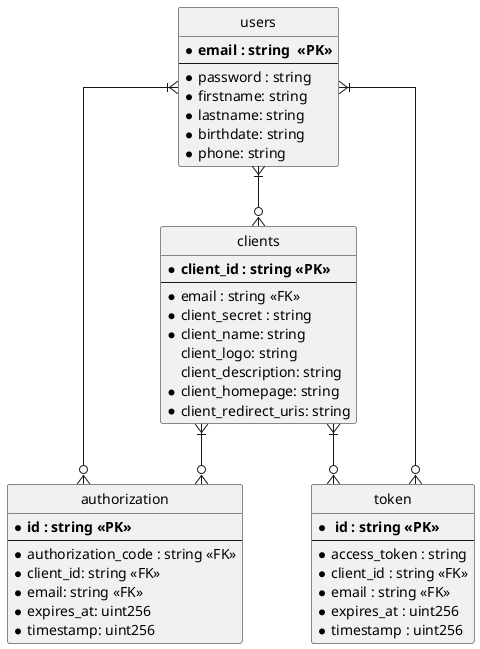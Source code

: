 @startuml
' hide the spot
hide circle

' avoid problems with angled crows feet
skinparam linetype ortho



entity "users"  {
    * **email : string  <<PK>>**
    --
    *password : string
    *firstname: string
    *lastname: string
    *birthdate: string
    *phone: string
}


entity "clients"  {
  * **client_id : string <<PK>> **
  --
  *email : string <<FK>>
  *client_secret : string
  *client_name: string
  client_logo: string
  client_description: string
  *client_homepage: string
  *client_redirect_uris: string
}


entity "authorization"  {
  * **id : string <<PK>> **
  --
  *authorization_code : string <<FK>>
  *client_id: string <<FK>>
  *email: string <<FK>>
  *expires_at: uint256
  *timestamp: uint256
}

entity "token"  {
  * ** id : string <<PK>> **
  --
  *access_token : string
  *client_id : string <<FK>>
  *email : string <<FK>>
  *expires_at : uint256
  *timestamp : uint256
}



"users" }|--o{ "clients"
"users" }|--o{ "authorization"
"users" }|--o{ "token"
"clients" }|--o{ "authorization"
"clients" }|--o{ "token"

@enduml